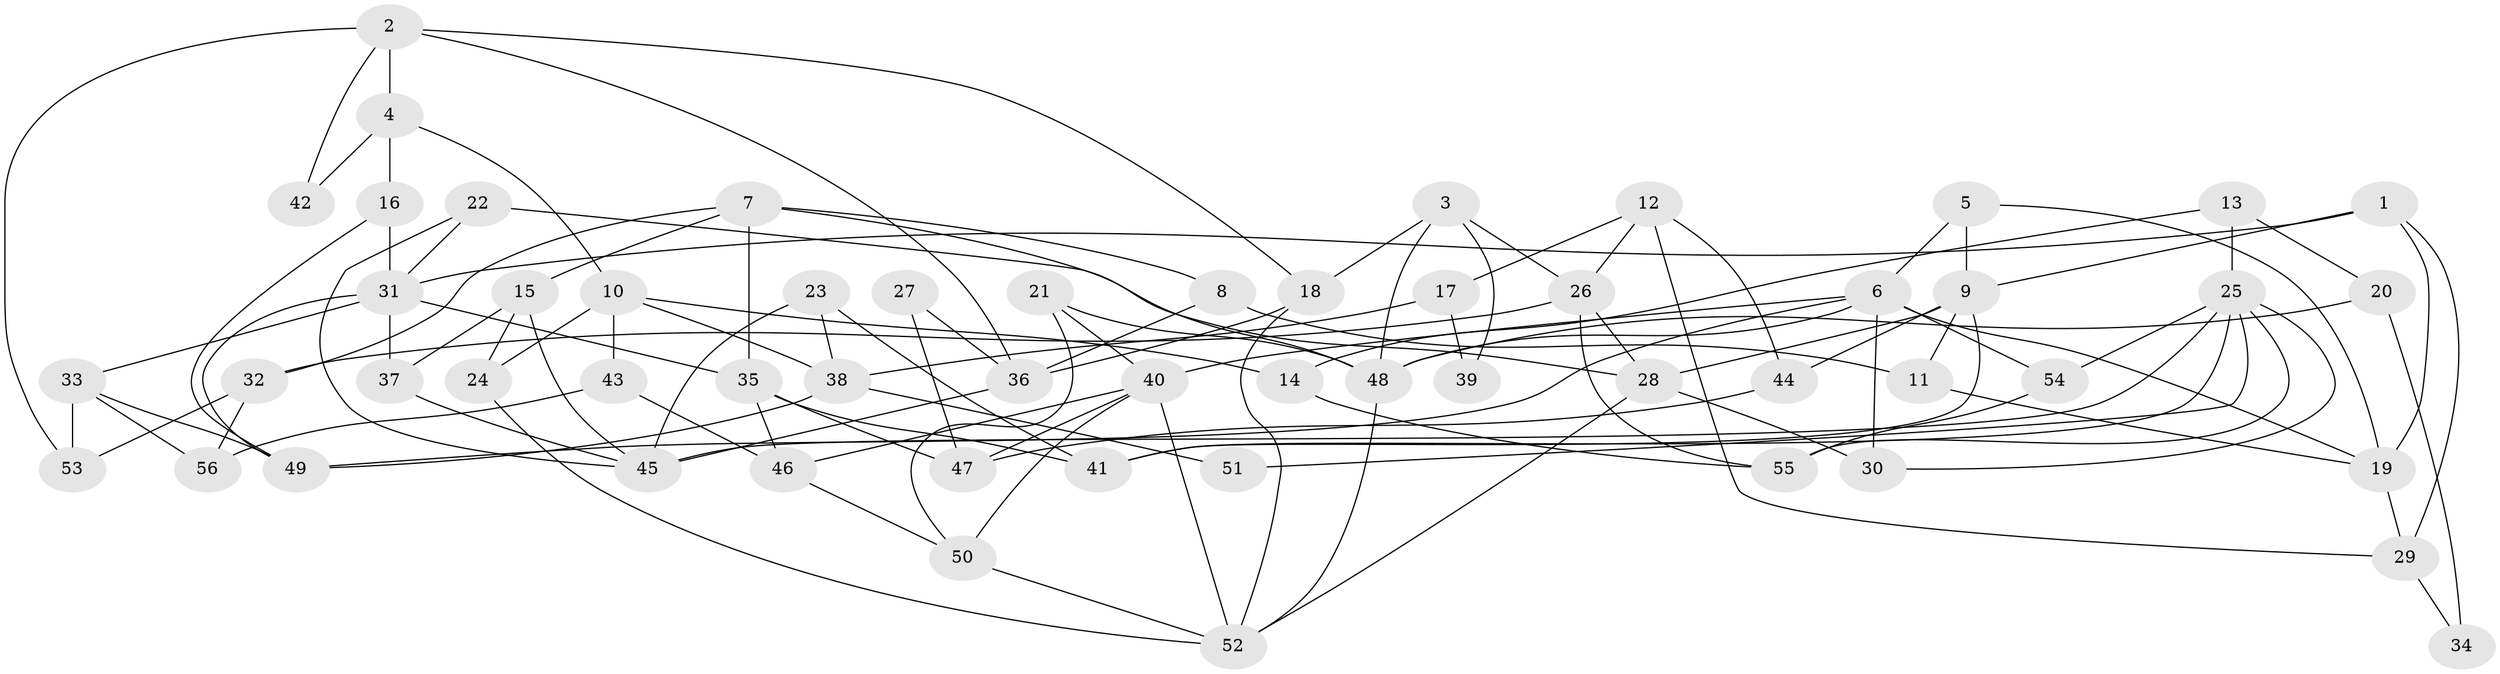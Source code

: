 // Generated by graph-tools (version 1.1) at 2025/36/03/09/25 02:36:20]
// undirected, 56 vertices, 112 edges
graph export_dot {
graph [start="1"]
  node [color=gray90,style=filled];
  1;
  2;
  3;
  4;
  5;
  6;
  7;
  8;
  9;
  10;
  11;
  12;
  13;
  14;
  15;
  16;
  17;
  18;
  19;
  20;
  21;
  22;
  23;
  24;
  25;
  26;
  27;
  28;
  29;
  30;
  31;
  32;
  33;
  34;
  35;
  36;
  37;
  38;
  39;
  40;
  41;
  42;
  43;
  44;
  45;
  46;
  47;
  48;
  49;
  50;
  51;
  52;
  53;
  54;
  55;
  56;
  1 -- 31;
  1 -- 9;
  1 -- 19;
  1 -- 29;
  2 -- 53;
  2 -- 36;
  2 -- 4;
  2 -- 18;
  2 -- 42;
  3 -- 48;
  3 -- 18;
  3 -- 26;
  3 -- 39;
  4 -- 16;
  4 -- 10;
  4 -- 42;
  5 -- 19;
  5 -- 6;
  5 -- 9;
  6 -- 49;
  6 -- 40;
  6 -- 19;
  6 -- 30;
  6 -- 48;
  6 -- 54;
  7 -- 35;
  7 -- 48;
  7 -- 8;
  7 -- 15;
  7 -- 32;
  8 -- 11;
  8 -- 36;
  9 -- 28;
  9 -- 11;
  9 -- 41;
  9 -- 44;
  10 -- 24;
  10 -- 14;
  10 -- 38;
  10 -- 43;
  11 -- 19;
  12 -- 29;
  12 -- 26;
  12 -- 17;
  12 -- 44;
  13 -- 14;
  13 -- 25;
  13 -- 20;
  14 -- 55;
  15 -- 37;
  15 -- 24;
  15 -- 45;
  16 -- 31;
  16 -- 49;
  17 -- 38;
  17 -- 39;
  18 -- 36;
  18 -- 52;
  19 -- 29;
  20 -- 48;
  20 -- 34;
  21 -- 50;
  21 -- 40;
  21 -- 48;
  22 -- 28;
  22 -- 45;
  22 -- 31;
  23 -- 41;
  23 -- 45;
  23 -- 38;
  24 -- 52;
  25 -- 41;
  25 -- 30;
  25 -- 45;
  25 -- 51;
  25 -- 54;
  25 -- 55;
  26 -- 55;
  26 -- 28;
  26 -- 32;
  27 -- 36;
  27 -- 47;
  28 -- 52;
  28 -- 30;
  29 -- 34;
  31 -- 35;
  31 -- 33;
  31 -- 37;
  31 -- 49;
  32 -- 53;
  32 -- 56;
  33 -- 49;
  33 -- 53;
  33 -- 56;
  35 -- 47;
  35 -- 46;
  35 -- 41;
  36 -- 45;
  37 -- 45;
  38 -- 49;
  38 -- 51;
  40 -- 52;
  40 -- 50;
  40 -- 46;
  40 -- 47;
  43 -- 56;
  43 -- 46;
  44 -- 47;
  46 -- 50;
  48 -- 52;
  50 -- 52;
  54 -- 55;
}
